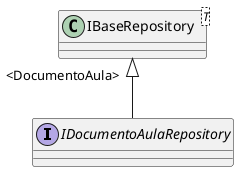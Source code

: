 @startuml
interface IDocumentoAulaRepository {
}
class "IBaseRepository"<T> {
}
"IBaseRepository" "<DocumentoAula>" <|-- IDocumentoAulaRepository
@enduml
